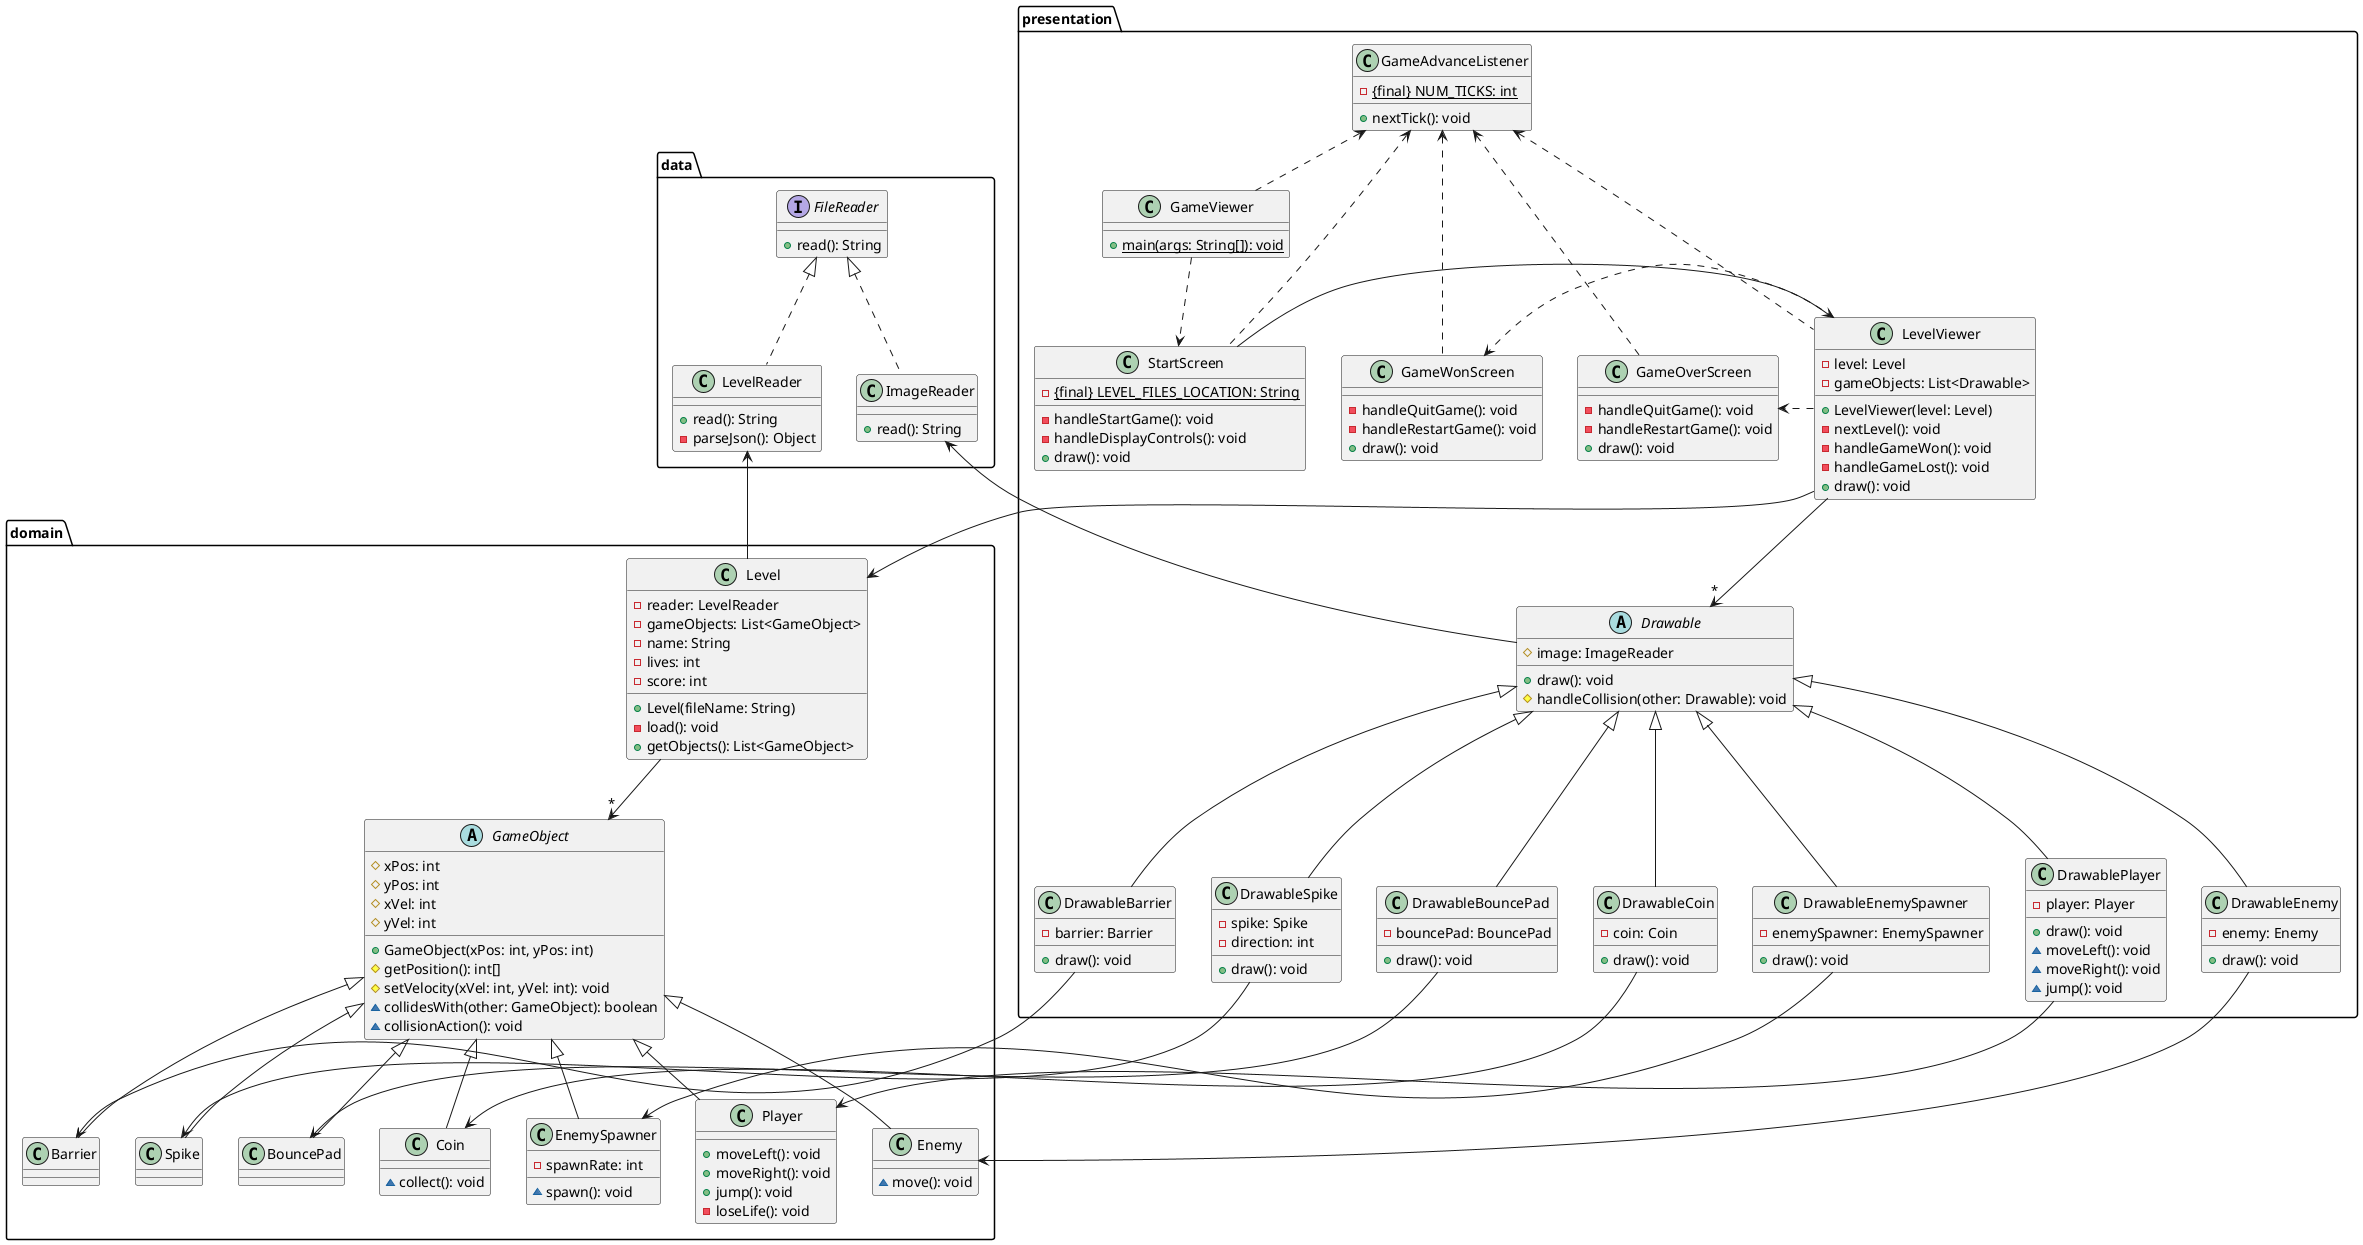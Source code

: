 @startuml ArcadeGame
package presentation {
  class GameViewer {
    + {static} main(args: String[]): void
  }
  class GameAdvanceListener {
    - {static} {final} NUM_TICKS: int
    + nextTick(): void
  }
  class StartScreen {
    - {static} {final} LEVEL_FILES_LOCATION: String
    - handleStartGame(): void
    - handleDisplayControls(): void
    + draw(): void
  }
  class GameOverScreen {
    - handleQuitGame(): void
    - handleRestartGame(): void
    + draw(): void
  }
  class GameWonScreen {
    - handleQuitGame(): void
    - handleRestartGame(): void
    + draw(): void
  }
  class LevelViewer {
    - level: Level
    - gameObjects: List<Drawable>
    + LevelViewer(level: Level)
    - nextLevel(): void
    - handleGameWon(): void
    - handleGameLost(): void
    + draw(): void
  }
  abstract Drawable {
    # image: ImageReader
    + draw(): void
    # handleCollision(other: Drawable): void
  }
  class DrawablePlayer {
    - player: Player
    + draw(): void
    ~ moveLeft(): void
    ~ moveRight(): void
    ~ jump(): void
  }
  class DrawableEnemy {
    - enemy: Enemy
    + draw(): void
  }
  class DrawableBarrier {
    - barrier: Barrier
    + draw(): void
  }
  class DrawableSpike {
    - spike: Spike
    - direction: int
    + draw(): void
  }
  class DrawableBouncePad {
    - bouncePad: BouncePad
    + draw(): void
  }
  class DrawableCoin {
    - coin: Coin
    + draw(): void
  }
  class DrawableEnemySpawner {
    - enemySpawner: EnemySpawner
    + draw(): void
  }

  GameViewer .d.> StartScreen
  GameViewer .u.> GameAdvanceListener
  StartScreen -> LevelViewer
  StartScreen .u.> GameAdvanceListener
  LevelViewer .> GameWonScreen
  LevelViewer .> GameOverScreen
  LevelViewer .u.> GameAdvanceListener
  GameWonScreen .u.> GameAdvanceListener
  GameOverScreen .u.> GameAdvanceListener
  LevelViewer -d->"*" Drawable
  DrawablePlayer -u-|> Drawable
  DrawableEnemy -u-|> Drawable
  DrawableBarrier -u-|> Drawable
  DrawableSpike -u-|> Drawable
  DrawableBouncePad -u-|> Drawable
  DrawableCoin -u-|> Drawable
  DrawableEnemySpawner -u-|> Drawable
}
Drawable -l-> data.ImageReader
DrawablePlayer -d-> domain.Player
DrawableEnemy -d-> domain.Enemy
DrawableBarrier -d-> domain.Barrier
DrawableSpike -d-> domain.Spike
DrawableBouncePad -d-> domain.BouncePad
DrawableCoin -d-> domain.Coin
DrawableEnemySpawner -d-> domain.EnemySpawner
LevelViewer -u-> domain.Level

package domain {
  class Level {
    - reader: LevelReader
    - gameObjects: List<GameObject>
    - name: String
    - lives: int
    - score: int
    + Level(fileName: String)
    - load(): void
    + getObjects(): List<GameObject>
  }
  abstract GameObject {
    # xPos: int
    # yPos: int
    # xVel: int
    # yVel: int
    + GameObject(xPos: int, yPos: int)
    # getPosition(): int[]
    # setVelocity(xVel: int, yVel: int): void
    ~ collidesWith(other: GameObject): boolean
    ~ collisionAction(): void
  }
  class Player {
    + moveLeft(): void
    + moveRight(): void
    + jump(): void
    - loseLife(): void
  }
  class Enemy {
    ~ move(): void
  }
  class Barrier
  class Spike
  class BouncePad
  class Coin {
    ~ collect(): void
  }
  class EnemySpawner {
    - spawnRate: int
    ~ spawn(): void
  }

  Level -d->"*" GameObject
  Player -u-|> GameObject
  Enemy -u-|> GameObject
  Barrier -u-|> GameObject
  Spike -u-|> GameObject
  BouncePad -u-|> GameObject
  Coin -u-|> GameObject
  EnemySpawner -u-|> GameObject
}
Level -u-> data.LevelReader

package data {
  interface FileReader {
    + read(): String
  }
  class LevelReader {
    + read(): String
    - parseJson(): Object
  }
  class ImageReader {
    + read(): String
  }

  LevelReader .u.|> FileReader
  ImageReader .u.|> FileReader
}
@enduml